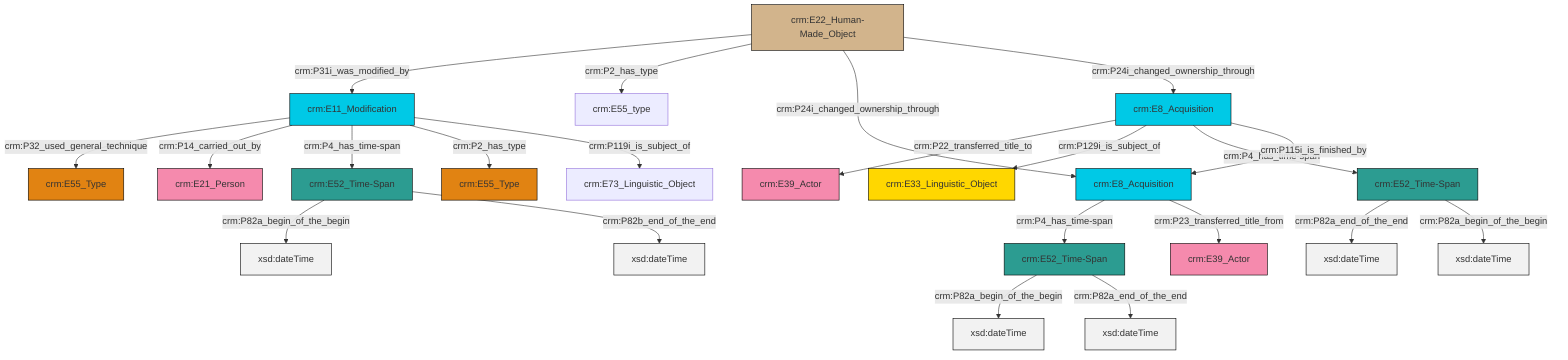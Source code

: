 graph TD
classDef Literal fill:#f2f2f2,stroke:#000000;
classDef CRM_Entity fill:#FFFFFF,stroke:#000000;
classDef Temporal_Entity fill:#00C9E6, stroke:#000000;
classDef Type fill:#E18312, stroke:#000000;
classDef Time-Span fill:#2C9C91, stroke:#000000;
classDef Appellation fill:#FFEB7F, stroke:#000000;
classDef Place fill:#008836, stroke:#000000;
classDef Persistent_Item fill:#B266B2, stroke:#000000;
classDef Conceptual_Object fill:#FFD700, stroke:#000000;
classDef Physical_Thing fill:#D2B48C, stroke:#000000;
classDef Actor fill:#f58aad, stroke:#000000;
classDef PC_Classes fill:#4ce600, stroke:#000000;
classDef Multi fill:#cccccc,stroke:#000000;

2["crm:E52_Time-Span"]:::Time-Span -->|crm:P82a_begin_of_the_begin| 3[xsd:dateTime]:::Literal
2["crm:E52_Time-Span"]:::Time-Span -->|crm:P82a_end_of_the_end| 6[xsd:dateTime]:::Literal
11["crm:E11_Modification"]:::Temporal_Entity -->|crm:P32_used_general_technique| 12["crm:E55_Type"]:::Type
9["crm:E52_Time-Span"]:::Time-Span -->|crm:P82a_end_of_the_end| 13[xsd:dateTime]:::Literal
7["crm:E22_Human-Made_Object"]:::Physical_Thing -->|crm:P31i_was_modified_by| 11["crm:E11_Modification"]:::Temporal_Entity
17["crm:E8_Acquisition"]:::Temporal_Entity -->|crm:P22_transferred_title_to| 18["crm:E39_Actor"]:::Actor
11["crm:E11_Modification"]:::Temporal_Entity -->|crm:P14_carried_out_by| 14["crm:E21_Person"]:::Actor
17["crm:E8_Acquisition"]:::Temporal_Entity -->|crm:P129i_is_subject_of| 23["crm:E33_Linguistic_Object"]:::Conceptual_Object
11["crm:E11_Modification"]:::Temporal_Entity -->|crm:P4_has_time-span| 24["crm:E52_Time-Span"]:::Time-Span
24["crm:E52_Time-Span"]:::Time-Span -->|crm:P82a_begin_of_the_begin| 25[xsd:dateTime]:::Literal
11["crm:E11_Modification"]:::Temporal_Entity -->|crm:P2_has_type| 0["crm:E55_Type"]:::Type
24["crm:E52_Time-Span"]:::Time-Span -->|crm:P82b_end_of_the_end| 28[xsd:dateTime]:::Literal
26["crm:E8_Acquisition"]:::Temporal_Entity -->|crm:P4_has_time-span| 2["crm:E52_Time-Span"]:::Time-Span
7["crm:E22_Human-Made_Object"]:::Physical_Thing -->|crm:P2_has_type| 29["crm:E55_type"]:::Default
17["crm:E8_Acquisition"]:::Temporal_Entity -->|crm:P4_has_time-span| 9["crm:E52_Time-Span"]:::Time-Span
17["crm:E8_Acquisition"]:::Temporal_Entity -->|crm:P115i_is_finished_by| 26["crm:E8_Acquisition"]:::Temporal_Entity
9["crm:E52_Time-Span"]:::Time-Span -->|crm:P82a_begin_of_the_begin| 34[xsd:dateTime]:::Literal
7["crm:E22_Human-Made_Object"]:::Physical_Thing -->|crm:P24i_changed_ownership_through| 26["crm:E8_Acquisition"]:::Temporal_Entity
11["crm:E11_Modification"]:::Temporal_Entity -->|crm:P119i_is_subject_of| 4["crm:E73_Linguistic_Object"]:::Default
7["crm:E22_Human-Made_Object"]:::Physical_Thing -->|crm:P24i_changed_ownership_through| 17["crm:E8_Acquisition"]:::Temporal_Entity
26["crm:E8_Acquisition"]:::Temporal_Entity -->|crm:P23_transferred_title_from| 21["crm:E39_Actor"]:::Actor